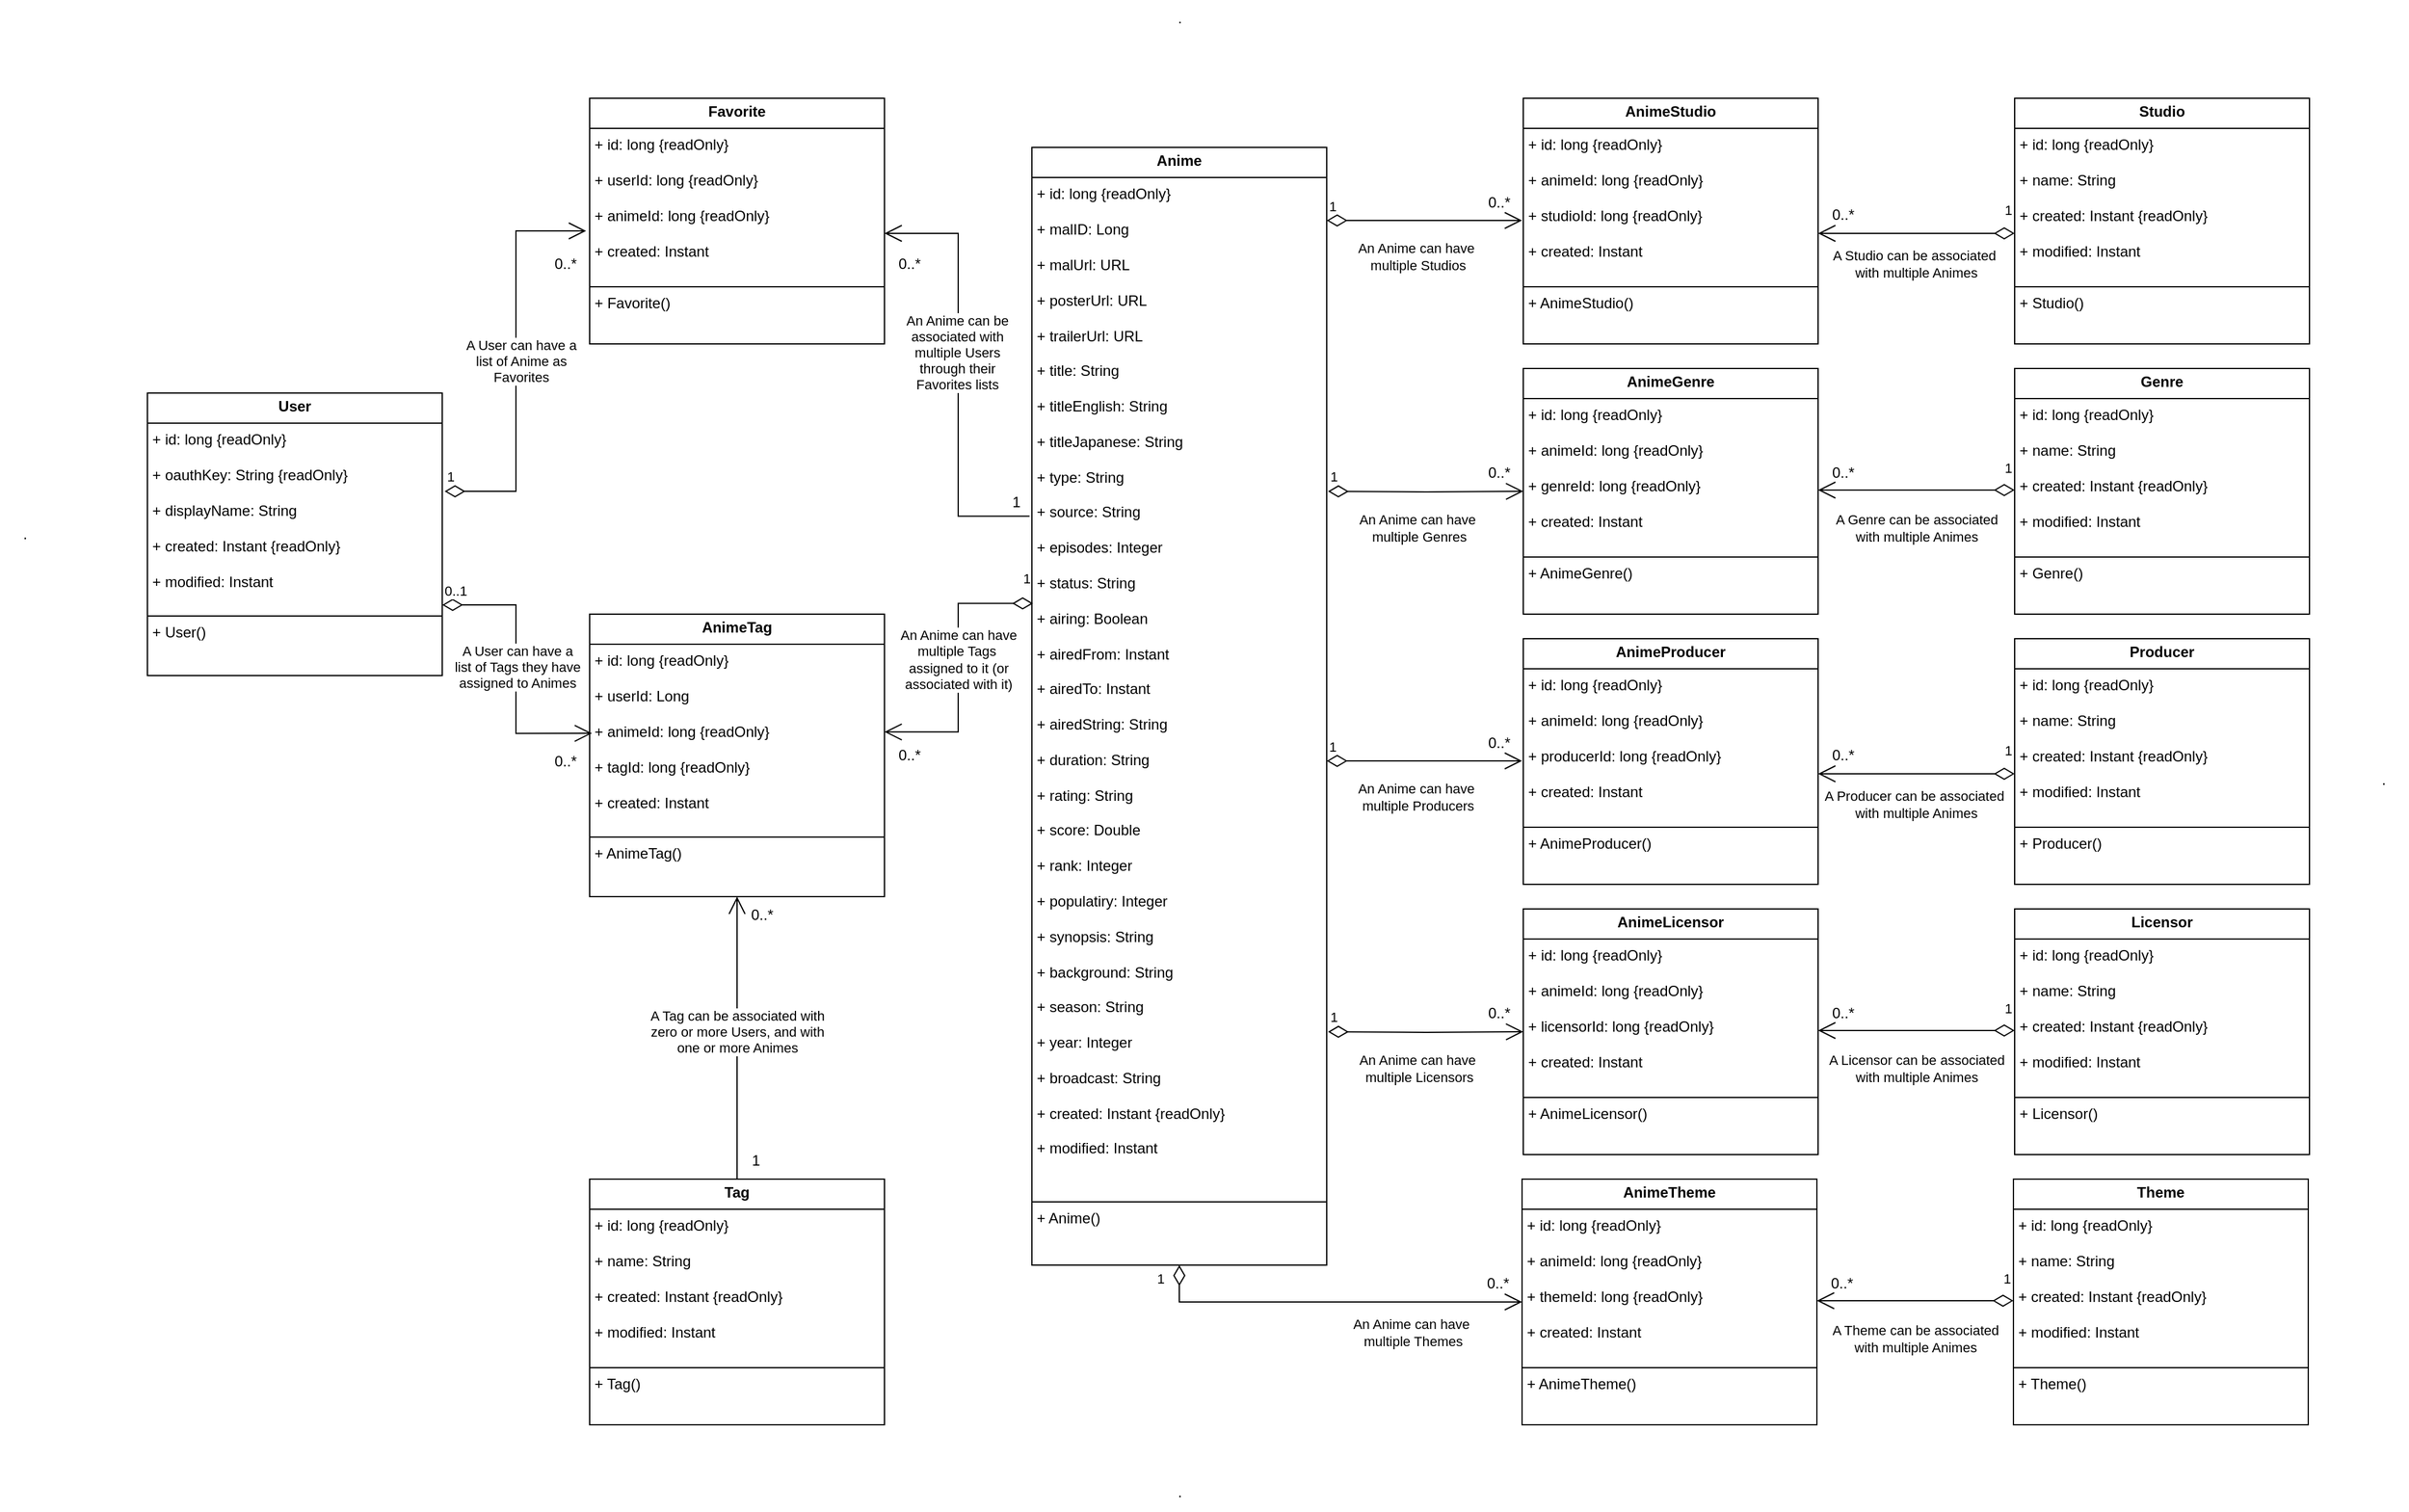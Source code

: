 <mxfile version="26.1.1">
  <diagram name="Page-1" id="0iiJHx_ST4N_yvMMNlHv">
    <mxGraphModel dx="1434" dy="1970" grid="1" gridSize="10" guides="1" tooltips="1" connect="1" arrows="1" fold="1" page="1" pageScale="1" pageWidth="850" pageHeight="1100" math="0" shadow="0">
      <root>
        <mxCell id="0" />
        <mxCell id="1" parent="0" />
        <mxCell id="6JOUey5XouENT1kEJFKY-19" value="&lt;p style=&quot;margin:0px;margin-top:4px;text-align:center;&quot;&gt;&lt;b&gt;User&lt;/b&gt;&lt;/p&gt;&lt;hr size=&quot;1&quot; style=&quot;border-style:solid;&quot;&gt;&lt;p style=&quot;margin:0px;margin-left:4px;&quot;&gt;+ id: long {readOnly}&lt;/p&gt;&lt;p style=&quot;margin:0px;margin-left:4px;&quot;&gt;&lt;br&gt;&lt;/p&gt;&lt;p style=&quot;margin:0px;margin-left:4px;&quot;&gt;+ oauthKey: String {readOnly}&lt;/p&gt;&lt;p style=&quot;margin:0px;margin-left:4px;&quot;&gt;&lt;br&gt;&lt;/p&gt;&lt;p style=&quot;margin:0px;margin-left:4px;&quot;&gt;+ displayName: String&lt;/p&gt;&lt;p style=&quot;margin:0px;margin-left:4px;&quot;&gt;&lt;br&gt;&lt;/p&gt;&lt;p style=&quot;margin:0px;margin-left:4px;&quot;&gt;+ created: Instant {readOnly}&lt;/p&gt;&lt;p style=&quot;margin:0px;margin-left:4px;&quot;&gt;&lt;br&gt;&lt;/p&gt;&lt;p style=&quot;margin:0px;margin-left:4px;&quot;&gt;+ modified: Instant&lt;/p&gt;&lt;p style=&quot;margin:0px;margin-left:4px;&quot;&gt;&lt;br&gt;&lt;/p&gt;&lt;hr size=&quot;1&quot; style=&quot;border-style:solid;&quot;&gt;&lt;p style=&quot;margin:0px;margin-left:4px;&quot;&gt;+ User(&lt;span style=&quot;background-color: transparent; color: light-dark(rgb(0, 0, 0), rgb(255, 255, 255));&quot;&gt;)&lt;/span&gt;&lt;/p&gt;" style="verticalAlign=top;align=left;overflow=fill;html=1;whiteSpace=wrap;" parent="1" vertex="1">
          <mxGeometry x="120" y="280" width="240" height="230" as="geometry" />
        </mxCell>
        <mxCell id="6JOUey5XouENT1kEJFKY-21" value="&lt;p style=&quot;margin:0px;margin-top:4px;text-align:center;&quot;&gt;&lt;b&gt;Anime&lt;/b&gt;&lt;/p&gt;&lt;hr size=&quot;1&quot; style=&quot;border-style:solid;&quot;&gt;&lt;p style=&quot;margin:0px;margin-left:4px;&quot;&gt;+ id: long {readOnly}&lt;/p&gt;&lt;p style=&quot;margin:0px;margin-left:4px;&quot;&gt;&lt;br&gt;&lt;/p&gt;&lt;p style=&quot;margin:0px;margin-left:4px;&quot;&gt;+ malID: Long&lt;/p&gt;&lt;p style=&quot;margin:0px;margin-left:4px;&quot;&gt;&lt;br&gt;&lt;/p&gt;&lt;p style=&quot;margin:0px;margin-left:4px;&quot;&gt;+ malUrl: URL&lt;/p&gt;&lt;p style=&quot;margin:0px;margin-left:4px;&quot;&gt;&lt;br&gt;&lt;/p&gt;&lt;p style=&quot;margin:0px;margin-left:4px;&quot;&gt;+ posterUrl: URL&lt;/p&gt;&lt;p style=&quot;margin:0px;margin-left:4px;&quot;&gt;&lt;br&gt;&lt;/p&gt;&lt;p style=&quot;margin:0px;margin-left:4px;&quot;&gt;+ trailerUrl: URL&lt;/p&gt;&lt;p style=&quot;margin:0px;margin-left:4px;&quot;&gt;&lt;br&gt;&lt;/p&gt;&lt;p style=&quot;margin:0px;margin-left:4px;&quot;&gt;+ title: String&lt;/p&gt;&lt;p style=&quot;margin:0px;margin-left:4px;&quot;&gt;&lt;br&gt;&lt;/p&gt;&lt;p style=&quot;margin:0px;margin-left:4px;&quot;&gt;+ titleEnglish: String&lt;/p&gt;&lt;p style=&quot;margin:0px;margin-left:4px;&quot;&gt;&lt;br&gt;&lt;/p&gt;&lt;p style=&quot;margin:0px;margin-left:4px;&quot;&gt;+ titleJapanese: String&lt;/p&gt;&lt;p style=&quot;margin:0px;margin-left:4px;&quot;&gt;&lt;br&gt;&lt;/p&gt;&lt;p style=&quot;margin:0px;margin-left:4px;&quot;&gt;+ type: String&lt;/p&gt;&lt;p style=&quot;margin:0px;margin-left:4px;&quot;&gt;&lt;br&gt;&lt;/p&gt;&lt;p style=&quot;margin:0px;margin-left:4px;&quot;&gt;+ source: String&lt;/p&gt;&lt;p style=&quot;margin:0px;margin-left:4px;&quot;&gt;&lt;br&gt;&lt;/p&gt;&lt;p style=&quot;margin:0px;margin-left:4px;&quot;&gt;+ episodes: Integer&lt;/p&gt;&lt;p style=&quot;margin:0px;margin-left:4px;&quot;&gt;&lt;br&gt;&lt;/p&gt;&lt;p style=&quot;margin:0px;margin-left:4px;&quot;&gt;+ status: String&lt;/p&gt;&lt;p style=&quot;margin:0px;margin-left:4px;&quot;&gt;&lt;br&gt;&lt;/p&gt;&lt;p style=&quot;margin:0px;margin-left:4px;&quot;&gt;+ airing: Boolean&lt;/p&gt;&lt;p style=&quot;margin:0px;margin-left:4px;&quot;&gt;&lt;br&gt;&lt;/p&gt;&lt;p style=&quot;margin:0px;margin-left:4px;&quot;&gt;+ airedFrom: Instant&lt;/p&gt;&lt;p style=&quot;margin:0px;margin-left:4px;&quot;&gt;&lt;br&gt;&lt;/p&gt;&lt;p style=&quot;margin:0px;margin-left:4px;&quot;&gt;+ airedTo: Instant&lt;/p&gt;&lt;p style=&quot;margin:0px;margin-left:4px;&quot;&gt;&lt;br&gt;&lt;/p&gt;&lt;p style=&quot;margin:0px;margin-left:4px;&quot;&gt;+ airedString: String&lt;/p&gt;&lt;p style=&quot;margin:0px;margin-left:4px;&quot;&gt;&lt;br&gt;&lt;/p&gt;&lt;p style=&quot;margin:0px;margin-left:4px;&quot;&gt;+ duration: String&lt;/p&gt;&lt;p style=&quot;margin:0px;margin-left:4px;&quot;&gt;&lt;br&gt;&lt;/p&gt;&lt;p style=&quot;margin:0px;margin-left:4px;&quot;&gt;+ rating: String&lt;/p&gt;&lt;p style=&quot;margin:0px;margin-left:4px;&quot;&gt;&lt;br&gt;&lt;/p&gt;&lt;p style=&quot;margin:0px;margin-left:4px;&quot;&gt;+ score: Double&lt;/p&gt;&lt;p style=&quot;margin:0px;margin-left:4px;&quot;&gt;&lt;br&gt;&lt;/p&gt;&lt;p style=&quot;margin:0px;margin-left:4px;&quot;&gt;+ rank: Integer&lt;/p&gt;&lt;p style=&quot;margin:0px;margin-left:4px;&quot;&gt;&lt;br&gt;&lt;/p&gt;&lt;p style=&quot;margin:0px;margin-left:4px;&quot;&gt;+ populatiry: Integer&lt;/p&gt;&lt;p style=&quot;margin:0px;margin-left:4px;&quot;&gt;&lt;br&gt;&lt;/p&gt;&lt;p style=&quot;margin:0px;margin-left:4px;&quot;&gt;+ synopsis: String&lt;/p&gt;&lt;p style=&quot;margin:0px;margin-left:4px;&quot;&gt;&lt;br&gt;&lt;/p&gt;&lt;p style=&quot;margin:0px;margin-left:4px;&quot;&gt;+ background: String&lt;/p&gt;&lt;p style=&quot;margin:0px;margin-left:4px;&quot;&gt;&lt;br&gt;&lt;/p&gt;&lt;p style=&quot;margin:0px;margin-left:4px;&quot;&gt;+ season: String&lt;/p&gt;&lt;p style=&quot;margin:0px;margin-left:4px;&quot;&gt;&lt;br&gt;&lt;/p&gt;&lt;p style=&quot;margin:0px;margin-left:4px;&quot;&gt;+ year: Integer&lt;/p&gt;&lt;p style=&quot;margin:0px;margin-left:4px;&quot;&gt;&lt;br&gt;&lt;/p&gt;&lt;p style=&quot;margin:0px;margin-left:4px;&quot;&gt;+ broadcast: String&lt;/p&gt;&lt;p style=&quot;margin:0px;margin-left:4px;&quot;&gt;&lt;span style=&quot;background-color: transparent; color: light-dark(rgb(0, 0, 0), rgb(255, 255, 255));&quot;&gt;&lt;br&gt;&lt;/span&gt;&lt;/p&gt;&lt;p style=&quot;margin: 0px 0px 0px 4px;&quot;&gt;+ created: Instant {readOnly}&lt;/p&gt;&lt;p style=&quot;margin: 0px 0px 0px 4px;&quot;&gt;&lt;br&gt;&lt;/p&gt;&lt;p style=&quot;margin: 0px 0px 0px 4px;&quot;&gt;+ modified: Instant&lt;/p&gt;&lt;p style=&quot;margin:0px;margin-left:4px;&quot;&gt;&lt;span style=&quot;background-color: transparent; color: light-dark(rgb(0, 0, 0), rgb(255, 255, 255));&quot;&gt;&lt;br&gt;&lt;/span&gt;&lt;/p&gt;&lt;p style=&quot;margin:0px;margin-left:4px;&quot;&gt;&lt;br&gt;&lt;/p&gt;&lt;hr size=&quot;1&quot; style=&quot;border-style:solid;&quot;&gt;&lt;p style=&quot;margin:0px;margin-left:4px;&quot;&gt;+ Anime(&lt;span style=&quot;background-color: transparent; color: light-dark(rgb(0, 0, 0), rgb(255, 255, 255));&quot;&gt;)&lt;/span&gt;&lt;/p&gt;&lt;p style=&quot;margin:0px;margin-left:4px;&quot;&gt;&lt;br&gt;&lt;/p&gt;" style="verticalAlign=top;align=left;overflow=fill;html=1;whiteSpace=wrap;" parent="1" vertex="1">
          <mxGeometry x="840" y="80" width="240" height="910" as="geometry" />
        </mxCell>
        <mxCell id="6JOUey5XouENT1kEJFKY-22" value="&lt;p style=&quot;margin:0px;margin-top:4px;text-align:center;&quot;&gt;&lt;b&gt;Tag&lt;/b&gt;&lt;/p&gt;&lt;hr size=&quot;1&quot; style=&quot;border-style:solid;&quot;&gt;&lt;p style=&quot;margin:0px;margin-left:4px;&quot;&gt;+ id: long {readOnly}&lt;/p&gt;&lt;p style=&quot;margin:0px;margin-left:4px;&quot;&gt;&lt;br&gt;&lt;/p&gt;&lt;p style=&quot;margin: 0px 0px 0px 4px;&quot;&gt;+ name: String&lt;/p&gt;&lt;p style=&quot;margin: 0px 0px 0px 4px;&quot;&gt;&lt;br&gt;&lt;/p&gt;&lt;p style=&quot;margin: 0px 0px 0px 4px;&quot;&gt;+ created: Instant {readOnly}&lt;/p&gt;&lt;p style=&quot;margin: 0px 0px 0px 4px;&quot;&gt;&lt;br&gt;&lt;/p&gt;&lt;p style=&quot;margin: 0px 0px 0px 4px;&quot;&gt;+ modified: Instant&lt;/p&gt;&lt;p style=&quot;margin:0px;margin-left:4px;&quot;&gt;&lt;br&gt;&lt;/p&gt;&lt;hr size=&quot;1&quot; style=&quot;border-style:solid;&quot;&gt;&lt;p style=&quot;margin:0px;margin-left:4px;&quot;&gt;+ Tag(&lt;span style=&quot;background-color: transparent; color: light-dark(rgb(0, 0, 0), rgb(255, 255, 255));&quot;&gt;)&lt;/span&gt;&lt;/p&gt;" style="verticalAlign=top;align=left;overflow=fill;html=1;whiteSpace=wrap;" parent="1" vertex="1">
          <mxGeometry x="480" y="920" width="240" height="200" as="geometry" />
        </mxCell>
        <mxCell id="ISAUrhE_Ej3iA0_Eqg-k-25" value="1" style="text;html=1;align=center;verticalAlign=middle;resizable=0;points=[];autosize=1;strokeColor=none;fillColor=none;" parent="1" vertex="1">
          <mxGeometry x="600" y="890" width="30" height="30" as="geometry" />
        </mxCell>
        <mxCell id="ISAUrhE_Ej3iA0_Eqg-k-26" value="0..*" style="text;html=1;align=center;verticalAlign=middle;resizable=0;points=[];autosize=1;strokeColor=none;fillColor=none;" parent="1" vertex="1">
          <mxGeometry x="440" y="160" width="40" height="30" as="geometry" />
        </mxCell>
        <mxCell id="ISAUrhE_Ej3iA0_Eqg-k-29" value="0..*" style="text;html=1;align=center;verticalAlign=middle;resizable=0;points=[];autosize=1;strokeColor=none;fillColor=none;" parent="1" vertex="1">
          <mxGeometry x="720" y="560" width="40" height="30" as="geometry" />
        </mxCell>
        <mxCell id="N-Me8seFztWRylqUp4zQ-1" value="&lt;p style=&quot;margin:0px;margin-top:4px;text-align:center;&quot;&gt;&lt;b&gt;Favorite&lt;/b&gt;&lt;/p&gt;&lt;hr size=&quot;1&quot; style=&quot;border-style:solid;&quot;&gt;&lt;p style=&quot;margin:0px;margin-left:4px;&quot;&gt;+ id: long {readOnly}&lt;/p&gt;&lt;p style=&quot;margin:0px;margin-left:4px;&quot;&gt;&lt;br&gt;&lt;/p&gt;&lt;p style=&quot;margin:0px;margin-left:4px;&quot;&gt;+ userId: long {readOnly}&lt;/p&gt;&lt;p style=&quot;margin:0px;margin-left:4px;&quot;&gt;&lt;br&gt;&lt;/p&gt;&lt;p style=&quot;margin:0px;margin-left:4px;&quot;&gt;+ animeId: long {readOnly}&lt;/p&gt;&lt;p style=&quot;margin:0px;margin-left:4px;&quot;&gt;&lt;br&gt;&lt;/p&gt;&lt;p style=&quot;margin:0px;margin-left:4px;&quot;&gt;+ created: Instant&lt;/p&gt;&lt;p style=&quot;margin:0px;margin-left:4px;&quot;&gt;&lt;br&gt;&lt;/p&gt;&lt;hr size=&quot;1&quot; style=&quot;border-style:solid;&quot;&gt;&lt;p style=&quot;margin:0px;margin-left:4px;&quot;&gt;+ Favorite(&lt;span style=&quot;background-color: transparent; color: light-dark(rgb(0, 0, 0), rgb(255, 255, 255));&quot;&gt;)&lt;/span&gt;&lt;/p&gt;" style="verticalAlign=top;align=left;overflow=fill;html=1;whiteSpace=wrap;" parent="1" vertex="1">
          <mxGeometry x="480" y="40" width="240" height="200" as="geometry" />
        </mxCell>
        <mxCell id="N-Me8seFztWRylqUp4zQ-3" value="&lt;p style=&quot;margin:0px;margin-top:4px;text-align:center;&quot;&gt;&lt;b&gt;AnimeTag&lt;/b&gt;&lt;/p&gt;&lt;hr size=&quot;1&quot; style=&quot;border-style:solid;&quot;&gt;&lt;p style=&quot;margin:0px;margin-left:4px;&quot;&gt;+ id: long {readOnly}&lt;/p&gt;&lt;p style=&quot;margin:0px;margin-left:4px;&quot;&gt;&lt;br&gt;&lt;/p&gt;&lt;p style=&quot;margin:0px;margin-left:4px;&quot;&gt;+ userId: Long&lt;/p&gt;&lt;p style=&quot;margin:0px;margin-left:4px;&quot;&gt;&lt;br&gt;&lt;/p&gt;&lt;p style=&quot;margin:0px;margin-left:4px;&quot;&gt;+ animeId: long {readOnly}&lt;/p&gt;&lt;p style=&quot;margin:0px;margin-left:4px;&quot;&gt;&lt;br&gt;&lt;/p&gt;&lt;p style=&quot;margin:0px;margin-left:4px;&quot;&gt;+ tagId: long {readOnly}&lt;/p&gt;&lt;p style=&quot;margin:0px;margin-left:4px;&quot;&gt;&lt;br&gt;&lt;/p&gt;&lt;p style=&quot;margin:0px;margin-left:4px;&quot;&gt;+ created: Instant&lt;/p&gt;&lt;p style=&quot;margin:0px;margin-left:4px;&quot;&gt;&lt;br&gt;&lt;/p&gt;&lt;hr size=&quot;1&quot; style=&quot;border-style:solid;&quot;&gt;&lt;p style=&quot;margin:0px;margin-left:4px;&quot;&gt;+ AnimeTag(&lt;span style=&quot;background-color: transparent; color: light-dark(rgb(0, 0, 0), rgb(255, 255, 255));&quot;&gt;)&lt;/span&gt;&lt;/p&gt;" style="verticalAlign=top;align=left;overflow=fill;html=1;whiteSpace=wrap;" parent="1" vertex="1">
          <mxGeometry x="480" y="460" width="240" height="230" as="geometry" />
        </mxCell>
        <mxCell id="N-Me8seFztWRylqUp4zQ-5" value="&lt;p style=&quot;margin:0px;margin-top:4px;text-align:center;&quot;&gt;&lt;b&gt;Studio&lt;/b&gt;&lt;/p&gt;&lt;hr size=&quot;1&quot; style=&quot;border-style:solid;&quot;&gt;&lt;p style=&quot;margin:0px;margin-left:4px;&quot;&gt;+ id: long {readOnly}&lt;/p&gt;&lt;p style=&quot;margin:0px;margin-left:4px;&quot;&gt;&lt;br&gt;&lt;/p&gt;&lt;p style=&quot;margin: 0px 0px 0px 4px;&quot;&gt;+ name: String&lt;/p&gt;&lt;p style=&quot;margin: 0px 0px 0px 4px;&quot;&gt;&lt;br&gt;&lt;/p&gt;&lt;p style=&quot;margin: 0px 0px 0px 4px;&quot;&gt;+ created: Instant {readOnly}&lt;/p&gt;&lt;p style=&quot;margin: 0px 0px 0px 4px;&quot;&gt;&lt;br&gt;&lt;/p&gt;&lt;p style=&quot;margin: 0px 0px 0px 4px;&quot;&gt;+ modified: Instant&lt;/p&gt;&lt;p style=&quot;margin:0px;margin-left:4px;&quot;&gt;&lt;br&gt;&lt;/p&gt;&lt;hr size=&quot;1&quot; style=&quot;border-style:solid;&quot;&gt;&lt;p style=&quot;margin:0px;margin-left:4px;&quot;&gt;+ Studio(&lt;span style=&quot;background-color: transparent; color: light-dark(rgb(0, 0, 0), rgb(255, 255, 255));&quot;&gt;)&lt;/span&gt;&lt;/p&gt;" style="verticalAlign=top;align=left;overflow=fill;html=1;whiteSpace=wrap;" parent="1" vertex="1">
          <mxGeometry x="1640" y="40" width="240" height="200" as="geometry" />
        </mxCell>
        <mxCell id="N-Me8seFztWRylqUp4zQ-6" value="&lt;p style=&quot;margin:0px;margin-top:4px;text-align:center;&quot;&gt;&lt;b&gt;AnimeGenre&lt;/b&gt;&lt;/p&gt;&lt;hr size=&quot;1&quot; style=&quot;border-style:solid;&quot;&gt;&lt;p style=&quot;margin:0px;margin-left:4px;&quot;&gt;+ id: long {readOnly}&lt;/p&gt;&lt;p style=&quot;margin:0px;margin-left:4px;&quot;&gt;&lt;br&gt;&lt;/p&gt;&lt;p style=&quot;margin:0px;margin-left:4px;&quot;&gt;+ animeId: long {readOnly}&lt;/p&gt;&lt;p style=&quot;margin:0px;margin-left:4px;&quot;&gt;&lt;br&gt;&lt;/p&gt;&lt;p style=&quot;margin:0px;margin-left:4px;&quot;&gt;+ genreId: long {readOnly}&lt;/p&gt;&lt;p style=&quot;margin:0px;margin-left:4px;&quot;&gt;&lt;br&gt;&lt;/p&gt;&lt;p style=&quot;margin:0px;margin-left:4px;&quot;&gt;+ created: Instant&lt;/p&gt;&lt;p style=&quot;margin:0px;margin-left:4px;&quot;&gt;&lt;br&gt;&lt;/p&gt;&lt;hr size=&quot;1&quot; style=&quot;border-style:solid;&quot;&gt;&lt;p style=&quot;margin:0px;margin-left:4px;&quot;&gt;+ AnimeGenre(&lt;span style=&quot;background-color: transparent; color: light-dark(rgb(0, 0, 0), rgb(255, 255, 255));&quot;&gt;)&lt;/span&gt;&lt;/p&gt;" style="verticalAlign=top;align=left;overflow=fill;html=1;whiteSpace=wrap;" parent="1" vertex="1">
          <mxGeometry x="1240" y="260" width="240" height="200" as="geometry" />
        </mxCell>
        <mxCell id="N-Me8seFztWRylqUp4zQ-7" value="&lt;p style=&quot;margin:0px;margin-top:4px;text-align:center;&quot;&gt;&lt;b&gt;Genre&lt;/b&gt;&lt;/p&gt;&lt;hr size=&quot;1&quot; style=&quot;border-style:solid;&quot;&gt;&lt;p style=&quot;margin:0px;margin-left:4px;&quot;&gt;+ id: long {readOnly}&lt;/p&gt;&lt;p style=&quot;margin:0px;margin-left:4px;&quot;&gt;&lt;br&gt;&lt;/p&gt;&lt;p style=&quot;margin: 0px 0px 0px 4px;&quot;&gt;+ name: String&lt;/p&gt;&lt;p style=&quot;margin: 0px 0px 0px 4px;&quot;&gt;&lt;br&gt;&lt;/p&gt;&lt;p style=&quot;margin: 0px 0px 0px 4px;&quot;&gt;+ created: Instant {readOnly}&lt;/p&gt;&lt;p style=&quot;margin: 0px 0px 0px 4px;&quot;&gt;&lt;br&gt;&lt;/p&gt;&lt;p style=&quot;margin: 0px 0px 0px 4px;&quot;&gt;+ modified: Instant&lt;/p&gt;&lt;p style=&quot;margin:0px;margin-left:4px;&quot;&gt;&lt;br&gt;&lt;/p&gt;&lt;hr size=&quot;1&quot; style=&quot;border-style:solid;&quot;&gt;&lt;p style=&quot;margin:0px;margin-left:4px;&quot;&gt;+ Genre()&lt;/p&gt;" style="verticalAlign=top;align=left;overflow=fill;html=1;whiteSpace=wrap;" parent="1" vertex="1">
          <mxGeometry x="1640" y="260" width="240" height="200" as="geometry" />
        </mxCell>
        <mxCell id="N-Me8seFztWRylqUp4zQ-9" value="0..*" style="text;html=1;align=center;verticalAlign=middle;resizable=0;points=[];autosize=1;strokeColor=none;fillColor=none;" parent="1" vertex="1">
          <mxGeometry x="1480" y="330" width="40" height="30" as="geometry" />
        </mxCell>
        <mxCell id="N-Me8seFztWRylqUp4zQ-10" value="1" style="endArrow=open;html=1;endSize=12;startArrow=diamondThin;startSize=14;startFill=0;edgeStyle=orthogonalEdgeStyle;align=left;verticalAlign=bottom;rounded=0;entryX=0;entryY=0.5;entryDx=0;entryDy=0;" parent="1" target="N-Me8seFztWRylqUp4zQ-6" edge="1">
          <mxGeometry x="-1" y="3" relative="1" as="geometry">
            <mxPoint x="1081" y="360" as="sourcePoint" />
            <mxPoint x="1140" y="413" as="targetPoint" />
          </mxGeometry>
        </mxCell>
        <mxCell id="N-Me8seFztWRylqUp4zQ-14" value="An Anime&amp;nbsp;&lt;span style=&quot;background-color: light-dark(#ffffff, var(--ge-dark-color, #121212)); color: light-dark(rgb(0, 0, 0), rgb(255, 255, 255));&quot;&gt;can have&amp;nbsp;&lt;/span&gt;&lt;div&gt;&lt;div&gt;multiple&amp;nbsp;&lt;span style=&quot;background-color: light-dark(#ffffff, var(--ge-dark-color, #121212)); color: light-dark(rgb(0, 0, 0), rgb(255, 255, 255));&quot;&gt;Genres&lt;/span&gt;&lt;/div&gt;&lt;/div&gt;" style="edgeLabel;html=1;align=center;verticalAlign=middle;resizable=0;points=[];" parent="N-Me8seFztWRylqUp4zQ-10" vertex="1" connectable="0">
          <mxGeometry x="-0.114" y="3" relative="1" as="geometry">
            <mxPoint x="3" y="32" as="offset" />
          </mxGeometry>
        </mxCell>
        <mxCell id="N-Me8seFztWRylqUp4zQ-16" value="0..*" style="text;html=1;align=center;verticalAlign=middle;resizable=0;points=[];autosize=1;strokeColor=none;fillColor=none;" parent="1" vertex="1">
          <mxGeometry x="1200" y="330" width="40" height="30" as="geometry" />
        </mxCell>
        <mxCell id="N-Me8seFztWRylqUp4zQ-17" value="0..*" style="text;html=1;align=center;verticalAlign=middle;resizable=0;points=[];autosize=1;strokeColor=none;fillColor=none;" parent="1" vertex="1">
          <mxGeometry x="1200" y="110" width="40" height="30" as="geometry" />
        </mxCell>
        <mxCell id="N-Me8seFztWRylqUp4zQ-18" value="1" style="text;html=1;align=center;verticalAlign=middle;resizable=0;points=[];autosize=1;strokeColor=none;fillColor=none;" parent="1" vertex="1">
          <mxGeometry x="1320" y="810" width="30" height="30" as="geometry" />
        </mxCell>
        <mxCell id="N-Me8seFztWRylqUp4zQ-21" value="" style="endArrow=open;endFill=1;endSize=12;html=1;rounded=0;exitX=-0.008;exitY=0.33;exitDx=0;exitDy=0;exitPerimeter=0;edgeStyle=orthogonalEdgeStyle;entryX=1;entryY=0.55;entryDx=0;entryDy=0;entryPerimeter=0;" parent="1" source="6JOUey5XouENT1kEJFKY-21" target="N-Me8seFztWRylqUp4zQ-1" edge="1">
          <mxGeometry width="160" relative="1" as="geometry">
            <mxPoint x="800" y="380" as="sourcePoint" />
            <mxPoint x="730" y="230" as="targetPoint" />
          </mxGeometry>
        </mxCell>
        <mxCell id="N-Me8seFztWRylqUp4zQ-33" value="An Anime can be&lt;div&gt;associated with&lt;/div&gt;&lt;div&gt;multiple&amp;nbsp;&lt;span style=&quot;background-color: light-dark(#ffffff, var(--ge-dark-color, #121212)); color: light-dark(rgb(0, 0, 0), rgb(255, 255, 255));&quot;&gt;Users&lt;/span&gt;&lt;/div&gt;&lt;div&gt;&lt;span style=&quot;background-color: light-dark(#ffffff, var(--ge-dark-color, #121212)); color: light-dark(rgb(0, 0, 0), rgb(255, 255, 255));&quot;&gt;through their&lt;/span&gt;&lt;/div&gt;&lt;div&gt;Favorites lists&lt;/div&gt;" style="edgeLabel;html=1;align=center;verticalAlign=middle;resizable=0;points=[];" parent="N-Me8seFztWRylqUp4zQ-21" vertex="1" connectable="0">
          <mxGeometry x="0.083" y="1" relative="1" as="geometry">
            <mxPoint y="-3" as="offset" />
          </mxGeometry>
        </mxCell>
        <mxCell id="N-Me8seFztWRylqUp4zQ-23" value="1" style="text;html=1;align=center;verticalAlign=middle;resizable=0;points=[];autosize=1;strokeColor=none;fillColor=none;" parent="1" vertex="1">
          <mxGeometry x="812" y="354" width="30" height="30" as="geometry" />
        </mxCell>
        <mxCell id="N-Me8seFztWRylqUp4zQ-24" value="0..*" style="text;html=1;align=center;verticalAlign=middle;resizable=0;points=[];autosize=1;strokeColor=none;fillColor=none;" parent="1" vertex="1">
          <mxGeometry x="720" y="160" width="40" height="30" as="geometry" />
        </mxCell>
        <mxCell id="N-Me8seFztWRylqUp4zQ-25" value="1" style="endArrow=open;html=1;endSize=12;startArrow=diamondThin;startSize=14;startFill=0;edgeStyle=orthogonalEdgeStyle;align=left;verticalAlign=bottom;rounded=0;exitX=1.008;exitY=0.348;exitDx=0;exitDy=0;exitPerimeter=0;entryX=-0.012;entryY=0.54;entryDx=0;entryDy=0;entryPerimeter=0;" parent="1" source="6JOUey5XouENT1kEJFKY-19" target="N-Me8seFztWRylqUp4zQ-1" edge="1">
          <mxGeometry x="-1" y="3" relative="1" as="geometry">
            <mxPoint x="430" y="360" as="sourcePoint" />
            <mxPoint x="450" y="360" as="targetPoint" />
            <Array as="points">
              <mxPoint x="420" y="360" />
              <mxPoint x="420" y="148" />
            </Array>
          </mxGeometry>
        </mxCell>
        <mxCell id="N-Me8seFztWRylqUp4zQ-31" value="A User can have a&lt;div&gt;list of Anime as&lt;/div&gt;&lt;div&gt;Favorites&lt;/div&gt;" style="edgeLabel;html=1;align=center;verticalAlign=middle;resizable=0;points=[];" parent="N-Me8seFztWRylqUp4zQ-25" vertex="1" connectable="0">
          <mxGeometry x="0.004" y="-4" relative="1" as="geometry">
            <mxPoint as="offset" />
          </mxGeometry>
        </mxCell>
        <mxCell id="N-Me8seFztWRylqUp4zQ-26" value="1" style="endArrow=open;html=1;endSize=12;startArrow=diamondThin;startSize=14;startFill=0;edgeStyle=orthogonalEdgeStyle;align=left;verticalAlign=bottom;rounded=0;exitX=0.004;exitY=0.408;exitDx=0;exitDy=0;exitPerimeter=0;entryX=1;entryY=0.417;entryDx=0;entryDy=0;entryPerimeter=0;" parent="1" source="6JOUey5XouENT1kEJFKY-21" target="N-Me8seFztWRylqUp4zQ-3" edge="1">
          <mxGeometry x="-0.911" y="-11" relative="1" as="geometry">
            <mxPoint x="800" y="450" as="sourcePoint" />
            <mxPoint x="710" y="575" as="targetPoint" />
            <mxPoint as="offset" />
          </mxGeometry>
        </mxCell>
        <mxCell id="N-Me8seFztWRylqUp4zQ-34" value="An Anime can have&lt;div&gt;multiple Tags&amp;nbsp;&lt;/div&gt;&lt;div&gt;assigned&amp;nbsp;&lt;span style=&quot;background-color: light-dark(#ffffff, var(--ge-dark-color, #121212)); color: light-dark(rgb(0, 0, 0), rgb(255, 255, 255));&quot;&gt;to it (or&lt;/span&gt;&lt;/div&gt;&lt;div&gt;&lt;span style=&quot;background-color: light-dark(#ffffff, var(--ge-dark-color, #121212)); color: light-dark(rgb(0, 0, 0), rgb(255, 255, 255));&quot;&gt;associated with it)&lt;/span&gt;&lt;/div&gt;" style="edgeLabel;html=1;align=center;verticalAlign=middle;resizable=0;points=[];" parent="N-Me8seFztWRylqUp4zQ-26" vertex="1" connectable="0">
          <mxGeometry x="-0.058" relative="1" as="geometry">
            <mxPoint as="offset" />
          </mxGeometry>
        </mxCell>
        <mxCell id="N-Me8seFztWRylqUp4zQ-27" value="0..1" style="endArrow=open;html=1;endSize=12;startArrow=diamondThin;startSize=14;startFill=0;edgeStyle=orthogonalEdgeStyle;align=left;verticalAlign=bottom;rounded=0;exitX=1;exitY=0.75;exitDx=0;exitDy=0;entryX=0.008;entryY=0.422;entryDx=0;entryDy=0;entryPerimeter=0;" parent="1" source="6JOUey5XouENT1kEJFKY-19" target="N-Me8seFztWRylqUp4zQ-3" edge="1">
          <mxGeometry x="-1" y="3" relative="1" as="geometry">
            <mxPoint x="370" y="450" as="sourcePoint" />
            <mxPoint x="530" y="450" as="targetPoint" />
          </mxGeometry>
        </mxCell>
        <mxCell id="N-Me8seFztWRylqUp4zQ-32" value="A User can have a&lt;div&gt;list of Tags they have&lt;/div&gt;&lt;div&gt;assigned to Animes&lt;/div&gt;" style="edgeLabel;html=1;align=center;verticalAlign=middle;resizable=0;points=[];" parent="N-Me8seFztWRylqUp4zQ-27" vertex="1" connectable="0">
          <mxGeometry x="-0.136" y="1" relative="1" as="geometry">
            <mxPoint y="12" as="offset" />
          </mxGeometry>
        </mxCell>
        <mxCell id="N-Me8seFztWRylqUp4zQ-28" value="0..*" style="text;html=1;align=center;verticalAlign=middle;resizable=0;points=[];autosize=1;strokeColor=none;fillColor=none;" parent="1" vertex="1">
          <mxGeometry x="440" y="565" width="40" height="30" as="geometry" />
        </mxCell>
        <mxCell id="N-Me8seFztWRylqUp4zQ-29" value="" style="endArrow=open;endFill=1;endSize=12;html=1;rounded=0;exitX=0.5;exitY=0;exitDx=0;exitDy=0;entryX=0.5;entryY=1;entryDx=0;entryDy=0;" parent="1" source="6JOUey5XouENT1kEJFKY-22" target="N-Me8seFztWRylqUp4zQ-3" edge="1">
          <mxGeometry width="160" relative="1" as="geometry">
            <mxPoint x="599.5" y="840" as="sourcePoint" />
            <mxPoint x="599.5" y="740" as="targetPoint" />
          </mxGeometry>
        </mxCell>
        <mxCell id="N-Me8seFztWRylqUp4zQ-30" value="A Tag can be associated with&lt;div&gt;zero or more Users, and with&lt;/div&gt;&lt;div&gt;one or more Animes&lt;/div&gt;" style="edgeLabel;html=1;align=center;verticalAlign=middle;resizable=0;points=[];" parent="N-Me8seFztWRylqUp4zQ-29" vertex="1" connectable="0">
          <mxGeometry x="0.141" y="3" relative="1" as="geometry">
            <mxPoint x="3" y="11" as="offset" />
          </mxGeometry>
        </mxCell>
        <mxCell id="N-Me8seFztWRylqUp4zQ-35" value="0..*" style="text;html=1;align=center;verticalAlign=middle;resizable=0;points=[];autosize=1;strokeColor=none;fillColor=none;" parent="1" vertex="1">
          <mxGeometry x="600" y="690" width="40" height="30" as="geometry" />
        </mxCell>
        <mxCell id="N-Me8seFztWRylqUp4zQ-36" value="&amp;nbsp; .&amp;nbsp;&amp;nbsp;" style="text;html=1;align=center;verticalAlign=middle;resizable=0;points=[];autosize=1;strokeColor=none;fillColor=none;" parent="1" vertex="1">
          <mxGeometry y="380" width="40" height="30" as="geometry" />
        </mxCell>
        <mxCell id="N-Me8seFztWRylqUp4zQ-37" value="&amp;nbsp; .&amp;nbsp;&amp;nbsp;" style="text;html=1;align=center;verticalAlign=middle;resizable=0;points=[];autosize=1;strokeColor=none;fillColor=none;" parent="1" vertex="1">
          <mxGeometry x="940" y="1160" width="40" height="30" as="geometry" />
        </mxCell>
        <mxCell id="N-Me8seFztWRylqUp4zQ-38" value="&amp;nbsp; .&amp;nbsp;&amp;nbsp;" style="text;html=1;align=center;verticalAlign=middle;resizable=0;points=[];autosize=1;strokeColor=none;fillColor=none;" parent="1" vertex="1">
          <mxGeometry x="1920" y="580" width="40" height="30" as="geometry" />
        </mxCell>
        <mxCell id="N-Me8seFztWRylqUp4zQ-39" value="&amp;nbsp; .&amp;nbsp;&amp;nbsp;" style="text;html=1;align=center;verticalAlign=middle;resizable=0;points=[];autosize=1;strokeColor=none;fillColor=none;" parent="1" vertex="1">
          <mxGeometry x="940" y="-40" width="40" height="30" as="geometry" />
        </mxCell>
        <mxCell id="DruquqOeGQZxHzhlWWop-1" value="&lt;p style=&quot;margin:0px;margin-top:4px;text-align:center;&quot;&gt;&lt;b&gt;AnimeStudio&lt;/b&gt;&lt;/p&gt;&lt;hr size=&quot;1&quot; style=&quot;border-style:solid;&quot;&gt;&lt;p style=&quot;margin:0px;margin-left:4px;&quot;&gt;+ id: long {readOnly}&lt;/p&gt;&lt;p style=&quot;margin:0px;margin-left:4px;&quot;&gt;&lt;br&gt;&lt;/p&gt;&lt;p style=&quot;margin:0px;margin-left:4px;&quot;&gt;+ animeId: long {readOnly}&lt;/p&gt;&lt;p style=&quot;margin:0px;margin-left:4px;&quot;&gt;&lt;br&gt;&lt;/p&gt;&lt;p style=&quot;margin:0px;margin-left:4px;&quot;&gt;+ studioId: long {readOnly}&lt;/p&gt;&lt;p style=&quot;margin:0px;margin-left:4px;&quot;&gt;&lt;br&gt;&lt;/p&gt;&lt;p style=&quot;margin:0px;margin-left:4px;&quot;&gt;+ created: Instant&lt;/p&gt;&lt;p style=&quot;margin:0px;margin-left:4px;&quot;&gt;&lt;br&gt;&lt;/p&gt;&lt;hr size=&quot;1&quot; style=&quot;border-style:solid;&quot;&gt;&lt;p style=&quot;margin:0px;margin-left:4px;&quot;&gt;+ AnimeStudio(&lt;span style=&quot;background-color: transparent; color: light-dark(rgb(0, 0, 0), rgb(255, 255, 255));&quot;&gt;)&lt;/span&gt;&lt;/p&gt;" style="verticalAlign=top;align=left;overflow=fill;html=1;whiteSpace=wrap;" vertex="1" parent="1">
          <mxGeometry x="1240" y="40" width="240" height="200" as="geometry" />
        </mxCell>
        <mxCell id="DruquqOeGQZxHzhlWWop-5" value="0..*" style="text;html=1;align=center;verticalAlign=middle;resizable=0;points=[];autosize=1;strokeColor=none;fillColor=none;" vertex="1" parent="1">
          <mxGeometry x="1480" y="120" width="40" height="30" as="geometry" />
        </mxCell>
        <mxCell id="DruquqOeGQZxHzhlWWop-6" value="1" style="endArrow=open;html=1;endSize=12;startArrow=diamondThin;startSize=14;startFill=0;edgeStyle=orthogonalEdgeStyle;align=left;verticalAlign=bottom;rounded=0;" edge="1" parent="1">
          <mxGeometry x="-0.875" y="-10" relative="1" as="geometry">
            <mxPoint x="1640" y="150" as="sourcePoint" />
            <mxPoint x="1480" y="150" as="targetPoint" />
            <mxPoint as="offset" />
          </mxGeometry>
        </mxCell>
        <mxCell id="DruquqOeGQZxHzhlWWop-8" value="A Studio can be associated&lt;div&gt;&amp;nbsp;with multiple Animes&lt;/div&gt;" style="edgeLabel;html=1;align=center;verticalAlign=middle;resizable=0;points=[];" vertex="1" connectable="0" parent="DruquqOeGQZxHzhlWWop-6">
          <mxGeometry x="0.025" y="-4" relative="1" as="geometry">
            <mxPoint y="29" as="offset" />
          </mxGeometry>
        </mxCell>
        <mxCell id="DruquqOeGQZxHzhlWWop-7" value="1" style="endArrow=open;html=1;endSize=12;startArrow=diamondThin;startSize=14;startFill=0;edgeStyle=orthogonalEdgeStyle;align=left;verticalAlign=bottom;rounded=0;" edge="1" parent="1">
          <mxGeometry x="-0.875" y="-9" relative="1" as="geometry">
            <mxPoint x="1640" y="359" as="sourcePoint" />
            <mxPoint x="1480" y="359" as="targetPoint" />
            <mxPoint as="offset" />
          </mxGeometry>
        </mxCell>
        <mxCell id="DruquqOeGQZxHzhlWWop-9" value="A Genre can be associated&lt;div&gt;with multiple Animes&lt;/div&gt;" style="edgeLabel;html=1;align=center;verticalAlign=middle;resizable=0;points=[];" vertex="1" connectable="0" parent="DruquqOeGQZxHzhlWWop-7">
          <mxGeometry x="-0.05" y="-4" relative="1" as="geometry">
            <mxPoint x="-4" y="35" as="offset" />
          </mxGeometry>
        </mxCell>
        <mxCell id="DruquqOeGQZxHzhlWWop-10" value="1" style="endArrow=open;html=1;endSize=12;startArrow=diamondThin;startSize=14;startFill=0;edgeStyle=orthogonalEdgeStyle;align=left;verticalAlign=bottom;rounded=0;entryX=0;entryY=0.5;entryDx=0;entryDy=0;" edge="1" parent="1">
          <mxGeometry x="-1" y="3" relative="1" as="geometry">
            <mxPoint x="1080" y="139.5" as="sourcePoint" />
            <mxPoint x="1239" y="139.5" as="targetPoint" />
          </mxGeometry>
        </mxCell>
        <mxCell id="DruquqOeGQZxHzhlWWop-11" value="An Anime&amp;nbsp;&lt;span style=&quot;background-color: light-dark(#ffffff, var(--ge-dark-color, #121212)); color: light-dark(rgb(0, 0, 0), rgb(255, 255, 255));&quot;&gt;can have&amp;nbsp;&lt;/span&gt;&lt;div&gt;&lt;div&gt;multiple Studios&lt;/div&gt;&lt;/div&gt;" style="edgeLabel;html=1;align=center;verticalAlign=middle;resizable=0;points=[];" vertex="1" connectable="0" parent="DruquqOeGQZxHzhlWWop-10">
          <mxGeometry x="-0.114" y="3" relative="1" as="geometry">
            <mxPoint x="3" y="32" as="offset" />
          </mxGeometry>
        </mxCell>
        <mxCell id="DruquqOeGQZxHzhlWWop-26" value="&lt;p style=&quot;margin:0px;margin-top:4px;text-align:center;&quot;&gt;&lt;b&gt;Producer&lt;/b&gt;&lt;/p&gt;&lt;hr size=&quot;1&quot; style=&quot;border-style:solid;&quot;&gt;&lt;p style=&quot;margin:0px;margin-left:4px;&quot;&gt;+ id: long {readOnly}&lt;/p&gt;&lt;p style=&quot;margin:0px;margin-left:4px;&quot;&gt;&lt;br&gt;&lt;/p&gt;&lt;p style=&quot;margin: 0px 0px 0px 4px;&quot;&gt;+ name: String&lt;/p&gt;&lt;p style=&quot;margin: 0px 0px 0px 4px;&quot;&gt;&lt;br&gt;&lt;/p&gt;&lt;p style=&quot;margin: 0px 0px 0px 4px;&quot;&gt;+ created: Instant {readOnly}&lt;/p&gt;&lt;p style=&quot;margin: 0px 0px 0px 4px;&quot;&gt;&lt;br&gt;&lt;/p&gt;&lt;p style=&quot;margin: 0px 0px 0px 4px;&quot;&gt;+ modified: Instant&lt;/p&gt;&lt;p style=&quot;margin:0px;margin-left:4px;&quot;&gt;&lt;br&gt;&lt;/p&gt;&lt;hr size=&quot;1&quot; style=&quot;border-style:solid;&quot;&gt;&lt;p style=&quot;margin:0px;margin-left:4px;&quot;&gt;+ Producer(&lt;span style=&quot;background-color: transparent; color: light-dark(rgb(0, 0, 0), rgb(255, 255, 255));&quot;&gt;)&lt;/span&gt;&lt;/p&gt;" style="verticalAlign=top;align=left;overflow=fill;html=1;whiteSpace=wrap;" vertex="1" parent="1">
          <mxGeometry x="1640" y="480" width="240" height="200" as="geometry" />
        </mxCell>
        <mxCell id="DruquqOeGQZxHzhlWWop-27" value="&lt;p style=&quot;margin:0px;margin-top:4px;text-align:center;&quot;&gt;&lt;b&gt;AnimeLicensor&lt;/b&gt;&lt;/p&gt;&lt;hr size=&quot;1&quot; style=&quot;border-style:solid;&quot;&gt;&lt;p style=&quot;margin:0px;margin-left:4px;&quot;&gt;+ id: long {readOnly}&lt;/p&gt;&lt;p style=&quot;margin:0px;margin-left:4px;&quot;&gt;&lt;br&gt;&lt;/p&gt;&lt;p style=&quot;margin:0px;margin-left:4px;&quot;&gt;+ animeId: long {readOnly}&lt;/p&gt;&lt;p style=&quot;margin:0px;margin-left:4px;&quot;&gt;&lt;br&gt;&lt;/p&gt;&lt;p style=&quot;margin:0px;margin-left:4px;&quot;&gt;+ licensorId: long {readOnly}&lt;/p&gt;&lt;p style=&quot;margin:0px;margin-left:4px;&quot;&gt;&lt;br&gt;&lt;/p&gt;&lt;p style=&quot;margin:0px;margin-left:4px;&quot;&gt;+ created: Instant&lt;/p&gt;&lt;p style=&quot;margin:0px;margin-left:4px;&quot;&gt;&lt;br&gt;&lt;/p&gt;&lt;hr size=&quot;1&quot; style=&quot;border-style:solid;&quot;&gt;&lt;p style=&quot;margin:0px;margin-left:4px;&quot;&gt;+ AnimeLicensor(&lt;span style=&quot;background-color: transparent; color: light-dark(rgb(0, 0, 0), rgb(255, 255, 255));&quot;&gt;)&lt;/span&gt;&lt;/p&gt;" style="verticalAlign=top;align=left;overflow=fill;html=1;whiteSpace=wrap;" vertex="1" parent="1">
          <mxGeometry x="1240" y="700" width="240" height="200" as="geometry" />
        </mxCell>
        <mxCell id="DruquqOeGQZxHzhlWWop-28" value="&lt;p style=&quot;margin:0px;margin-top:4px;text-align:center;&quot;&gt;&lt;b&gt;Licensor&lt;/b&gt;&lt;/p&gt;&lt;hr size=&quot;1&quot; style=&quot;border-style:solid;&quot;&gt;&lt;p style=&quot;margin:0px;margin-left:4px;&quot;&gt;+ id: long {readOnly}&lt;/p&gt;&lt;p style=&quot;margin:0px;margin-left:4px;&quot;&gt;&lt;br&gt;&lt;/p&gt;&lt;p style=&quot;margin: 0px 0px 0px 4px;&quot;&gt;+ name: String&lt;/p&gt;&lt;p style=&quot;margin: 0px 0px 0px 4px;&quot;&gt;&lt;br&gt;&lt;/p&gt;&lt;p style=&quot;margin: 0px 0px 0px 4px;&quot;&gt;+ created: Instant {readOnly}&lt;/p&gt;&lt;p style=&quot;margin: 0px 0px 0px 4px;&quot;&gt;&lt;br&gt;&lt;/p&gt;&lt;p style=&quot;margin: 0px 0px 0px 4px;&quot;&gt;+ modified: Instant&lt;/p&gt;&lt;p style=&quot;margin:0px;margin-left:4px;&quot;&gt;&lt;br&gt;&lt;/p&gt;&lt;hr size=&quot;1&quot; style=&quot;border-style:solid;&quot;&gt;&lt;p style=&quot;margin:0px;margin-left:4px;&quot;&gt;+ Licensor()&lt;/p&gt;" style="verticalAlign=top;align=left;overflow=fill;html=1;whiteSpace=wrap;" vertex="1" parent="1">
          <mxGeometry x="1640" y="700" width="240" height="200" as="geometry" />
        </mxCell>
        <mxCell id="DruquqOeGQZxHzhlWWop-29" value="0..*" style="text;html=1;align=center;verticalAlign=middle;resizable=0;points=[];autosize=1;strokeColor=none;fillColor=none;" vertex="1" parent="1">
          <mxGeometry x="1480" y="770" width="40" height="30" as="geometry" />
        </mxCell>
        <mxCell id="DruquqOeGQZxHzhlWWop-30" value="1" style="endArrow=open;html=1;endSize=12;startArrow=diamondThin;startSize=14;startFill=0;edgeStyle=orthogonalEdgeStyle;align=left;verticalAlign=bottom;rounded=0;entryX=0;entryY=0.5;entryDx=0;entryDy=0;" edge="1" parent="1" target="DruquqOeGQZxHzhlWWop-27">
          <mxGeometry x="-1" y="3" relative="1" as="geometry">
            <mxPoint x="1081" y="800" as="sourcePoint" />
            <mxPoint x="1140" y="853" as="targetPoint" />
          </mxGeometry>
        </mxCell>
        <mxCell id="DruquqOeGQZxHzhlWWop-31" value="An Anime&amp;nbsp;&lt;span style=&quot;background-color: light-dark(#ffffff, var(--ge-dark-color, #121212)); color: light-dark(rgb(0, 0, 0), rgb(255, 255, 255));&quot;&gt;can have&amp;nbsp;&lt;/span&gt;&lt;div&gt;&lt;div&gt;multiple Licensors&lt;/div&gt;&lt;/div&gt;" style="edgeLabel;html=1;align=center;verticalAlign=middle;resizable=0;points=[];" vertex="1" connectable="0" parent="DruquqOeGQZxHzhlWWop-30">
          <mxGeometry x="-0.114" y="3" relative="1" as="geometry">
            <mxPoint x="3" y="32" as="offset" />
          </mxGeometry>
        </mxCell>
        <mxCell id="DruquqOeGQZxHzhlWWop-32" value="0..*" style="text;html=1;align=center;verticalAlign=middle;resizable=0;points=[];autosize=1;strokeColor=none;fillColor=none;" vertex="1" parent="1">
          <mxGeometry x="1200" y="770" width="40" height="30" as="geometry" />
        </mxCell>
        <mxCell id="DruquqOeGQZxHzhlWWop-33" value="0..*" style="text;html=1;align=center;verticalAlign=middle;resizable=0;points=[];autosize=1;strokeColor=none;fillColor=none;" vertex="1" parent="1">
          <mxGeometry x="1200" y="550" width="40" height="30" as="geometry" />
        </mxCell>
        <mxCell id="DruquqOeGQZxHzhlWWop-34" value="&lt;p style=&quot;margin:0px;margin-top:4px;text-align:center;&quot;&gt;&lt;b&gt;AnimeProducer&lt;/b&gt;&lt;/p&gt;&lt;hr size=&quot;1&quot; style=&quot;border-style:solid;&quot;&gt;&lt;p style=&quot;margin:0px;margin-left:4px;&quot;&gt;+ id: long {readOnly}&lt;/p&gt;&lt;p style=&quot;margin:0px;margin-left:4px;&quot;&gt;&lt;br&gt;&lt;/p&gt;&lt;p style=&quot;margin:0px;margin-left:4px;&quot;&gt;+ animeId: long {readOnly}&lt;/p&gt;&lt;p style=&quot;margin:0px;margin-left:4px;&quot;&gt;&lt;br&gt;&lt;/p&gt;&lt;p style=&quot;margin:0px;margin-left:4px;&quot;&gt;+ producerId: long {readOnly}&lt;/p&gt;&lt;p style=&quot;margin:0px;margin-left:4px;&quot;&gt;&lt;br&gt;&lt;/p&gt;&lt;p style=&quot;margin:0px;margin-left:4px;&quot;&gt;+ created: Instant&lt;/p&gt;&lt;p style=&quot;margin:0px;margin-left:4px;&quot;&gt;&lt;br&gt;&lt;/p&gt;&lt;hr size=&quot;1&quot; style=&quot;border-style:solid;&quot;&gt;&lt;p style=&quot;margin:0px;margin-left:4px;&quot;&gt;+ AnimeProducer(&lt;span style=&quot;background-color: transparent; color: light-dark(rgb(0, 0, 0), rgb(255, 255, 255));&quot;&gt;)&lt;/span&gt;&lt;/p&gt;" style="verticalAlign=top;align=left;overflow=fill;html=1;whiteSpace=wrap;" vertex="1" parent="1">
          <mxGeometry x="1240" y="480" width="240" height="200" as="geometry" />
        </mxCell>
        <mxCell id="DruquqOeGQZxHzhlWWop-35" value="0..*" style="text;html=1;align=center;verticalAlign=middle;resizable=0;points=[];autosize=1;strokeColor=none;fillColor=none;" vertex="1" parent="1">
          <mxGeometry x="1480" y="560" width="40" height="30" as="geometry" />
        </mxCell>
        <mxCell id="DruquqOeGQZxHzhlWWop-36" value="1" style="endArrow=open;html=1;endSize=12;startArrow=diamondThin;startSize=14;startFill=0;edgeStyle=orthogonalEdgeStyle;align=left;verticalAlign=bottom;rounded=0;" edge="1" parent="1">
          <mxGeometry x="-0.875" y="-10" relative="1" as="geometry">
            <mxPoint x="1640" y="590" as="sourcePoint" />
            <mxPoint x="1480" y="590" as="targetPoint" />
            <mxPoint as="offset" />
          </mxGeometry>
        </mxCell>
        <mxCell id="DruquqOeGQZxHzhlWWop-37" value="A Producer can be associated&lt;div&gt;&amp;nbsp;with multiple Animes&lt;/div&gt;" style="edgeLabel;html=1;align=center;verticalAlign=middle;resizable=0;points=[];" vertex="1" connectable="0" parent="DruquqOeGQZxHzhlWWop-36">
          <mxGeometry x="0.025" y="-4" relative="1" as="geometry">
            <mxPoint y="29" as="offset" />
          </mxGeometry>
        </mxCell>
        <mxCell id="DruquqOeGQZxHzhlWWop-38" value="1" style="endArrow=open;html=1;endSize=12;startArrow=diamondThin;startSize=14;startFill=0;edgeStyle=orthogonalEdgeStyle;align=left;verticalAlign=bottom;rounded=0;" edge="1" parent="1">
          <mxGeometry x="-0.875" y="-9" relative="1" as="geometry">
            <mxPoint x="1640" y="799" as="sourcePoint" />
            <mxPoint x="1480" y="799" as="targetPoint" />
            <mxPoint as="offset" />
          </mxGeometry>
        </mxCell>
        <mxCell id="DruquqOeGQZxHzhlWWop-39" value="A Licensor can be associated&lt;div&gt;with multiple Animes&lt;/div&gt;" style="edgeLabel;html=1;align=center;verticalAlign=middle;resizable=0;points=[];" vertex="1" connectable="0" parent="DruquqOeGQZxHzhlWWop-38">
          <mxGeometry x="-0.05" y="-4" relative="1" as="geometry">
            <mxPoint x="-4" y="35" as="offset" />
          </mxGeometry>
        </mxCell>
        <mxCell id="DruquqOeGQZxHzhlWWop-40" value="1" style="endArrow=open;html=1;endSize=12;startArrow=diamondThin;startSize=14;startFill=0;edgeStyle=orthogonalEdgeStyle;align=left;verticalAlign=bottom;rounded=0;entryX=0;entryY=0.5;entryDx=0;entryDy=0;" edge="1" parent="1">
          <mxGeometry x="-1" y="3" relative="1" as="geometry">
            <mxPoint x="1080" y="579.5" as="sourcePoint" />
            <mxPoint x="1239" y="579.5" as="targetPoint" />
          </mxGeometry>
        </mxCell>
        <mxCell id="DruquqOeGQZxHzhlWWop-41" value="An Anime&amp;nbsp;&lt;span style=&quot;background-color: light-dark(#ffffff, var(--ge-dark-color, #121212)); color: light-dark(rgb(0, 0, 0), rgb(255, 255, 255));&quot;&gt;can have&amp;nbsp;&lt;/span&gt;&lt;div&gt;&lt;div&gt;multiple Producers&lt;/div&gt;&lt;/div&gt;" style="edgeLabel;html=1;align=center;verticalAlign=middle;resizable=0;points=[];" vertex="1" connectable="0" parent="DruquqOeGQZxHzhlWWop-40">
          <mxGeometry x="-0.114" y="3" relative="1" as="geometry">
            <mxPoint x="3" y="32" as="offset" />
          </mxGeometry>
        </mxCell>
        <mxCell id="DruquqOeGQZxHzhlWWop-51" value="1" style="text;html=1;align=center;verticalAlign=middle;resizable=0;points=[];autosize=1;strokeColor=none;fillColor=none;" vertex="1" parent="1">
          <mxGeometry x="1319" y="1030" width="30" height="30" as="geometry" />
        </mxCell>
        <mxCell id="DruquqOeGQZxHzhlWWop-52" value="&lt;p style=&quot;margin:0px;margin-top:4px;text-align:center;&quot;&gt;&lt;b&gt;AnimeTheme&lt;/b&gt;&lt;/p&gt;&lt;hr size=&quot;1&quot; style=&quot;border-style:solid;&quot;&gt;&lt;p style=&quot;margin:0px;margin-left:4px;&quot;&gt;+ id: long {readOnly}&lt;/p&gt;&lt;p style=&quot;margin:0px;margin-left:4px;&quot;&gt;&lt;br&gt;&lt;/p&gt;&lt;p style=&quot;margin:0px;margin-left:4px;&quot;&gt;+ animeId: long {readOnly}&lt;/p&gt;&lt;p style=&quot;margin:0px;margin-left:4px;&quot;&gt;&lt;br&gt;&lt;/p&gt;&lt;p style=&quot;margin:0px;margin-left:4px;&quot;&gt;+ themeId: long {readOnly}&lt;/p&gt;&lt;p style=&quot;margin:0px;margin-left:4px;&quot;&gt;&lt;br&gt;&lt;/p&gt;&lt;p style=&quot;margin:0px;margin-left:4px;&quot;&gt;+ created: Instant&lt;/p&gt;&lt;p style=&quot;margin:0px;margin-left:4px;&quot;&gt;&lt;br&gt;&lt;/p&gt;&lt;hr size=&quot;1&quot; style=&quot;border-style:solid;&quot;&gt;&lt;p style=&quot;margin:0px;margin-left:4px;&quot;&gt;+ AnimeTheme(&lt;span style=&quot;background-color: transparent; color: light-dark(rgb(0, 0, 0), rgb(255, 255, 255));&quot;&gt;)&lt;/span&gt;&lt;/p&gt;" style="verticalAlign=top;align=left;overflow=fill;html=1;whiteSpace=wrap;" vertex="1" parent="1">
          <mxGeometry x="1239" y="920" width="240" height="200" as="geometry" />
        </mxCell>
        <mxCell id="DruquqOeGQZxHzhlWWop-53" value="&lt;p style=&quot;margin:0px;margin-top:4px;text-align:center;&quot;&gt;&lt;b&gt;Theme&lt;/b&gt;&lt;/p&gt;&lt;hr size=&quot;1&quot; style=&quot;border-style:solid;&quot;&gt;&lt;p style=&quot;margin:0px;margin-left:4px;&quot;&gt;+ id: long {readOnly}&lt;/p&gt;&lt;p style=&quot;margin:0px;margin-left:4px;&quot;&gt;&lt;br&gt;&lt;/p&gt;&lt;p style=&quot;margin: 0px 0px 0px 4px;&quot;&gt;+ name: String&lt;/p&gt;&lt;p style=&quot;margin: 0px 0px 0px 4px;&quot;&gt;&lt;br&gt;&lt;/p&gt;&lt;p style=&quot;margin: 0px 0px 0px 4px;&quot;&gt;+ created: Instant {readOnly}&lt;/p&gt;&lt;p style=&quot;margin: 0px 0px 0px 4px;&quot;&gt;&lt;br&gt;&lt;/p&gt;&lt;p style=&quot;margin: 0px 0px 0px 4px;&quot;&gt;+ modified: Instant&lt;/p&gt;&lt;p style=&quot;margin:0px;margin-left:4px;&quot;&gt;&lt;br&gt;&lt;/p&gt;&lt;hr size=&quot;1&quot; style=&quot;border-style:solid;&quot;&gt;&lt;p style=&quot;margin:0px;margin-left:4px;&quot;&gt;+ Theme()&lt;/p&gt;" style="verticalAlign=top;align=left;overflow=fill;html=1;whiteSpace=wrap;" vertex="1" parent="1">
          <mxGeometry x="1639" y="920" width="240" height="200" as="geometry" />
        </mxCell>
        <mxCell id="DruquqOeGQZxHzhlWWop-54" value="0..*" style="text;html=1;align=center;verticalAlign=middle;resizable=0;points=[];autosize=1;strokeColor=none;fillColor=none;" vertex="1" parent="1">
          <mxGeometry x="1479" y="990" width="40" height="30" as="geometry" />
        </mxCell>
        <mxCell id="DruquqOeGQZxHzhlWWop-55" value="1" style="endArrow=open;html=1;endSize=12;startArrow=diamondThin;startSize=14;startFill=0;edgeStyle=orthogonalEdgeStyle;align=left;verticalAlign=bottom;rounded=0;entryX=0;entryY=0.5;entryDx=0;entryDy=0;exitX=0.5;exitY=1;exitDx=0;exitDy=0;" edge="1" parent="1" target="DruquqOeGQZxHzhlWWop-52" source="6JOUey5XouENT1kEJFKY-21">
          <mxGeometry x="-0.871" y="-20" relative="1" as="geometry">
            <mxPoint x="960" y="1020" as="sourcePoint" />
            <mxPoint x="1139" y="1073" as="targetPoint" />
            <Array as="points">
              <mxPoint x="960" y="1020" />
            </Array>
            <mxPoint as="offset" />
          </mxGeometry>
        </mxCell>
        <mxCell id="DruquqOeGQZxHzhlWWop-56" value="An Anime&amp;nbsp;&lt;span style=&quot;background-color: light-dark(#ffffff, var(--ge-dark-color, #121212)); color: light-dark(rgb(0, 0, 0), rgb(255, 255, 255));&quot;&gt;can have&amp;nbsp;&lt;/span&gt;&lt;div&gt;&lt;div&gt;multiple Theme&lt;span style=&quot;background-color: light-dark(#ffffff, var(--ge-dark-color, #121212)); color: light-dark(rgb(0, 0, 0), rgb(255, 255, 255));&quot;&gt;s&lt;/span&gt;&lt;/div&gt;&lt;/div&gt;" style="edgeLabel;html=1;align=center;verticalAlign=middle;resizable=0;points=[];" vertex="1" connectable="0" parent="DruquqOeGQZxHzhlWWop-55">
          <mxGeometry x="-0.114" y="3" relative="1" as="geometry">
            <mxPoint x="83" y="28" as="offset" />
          </mxGeometry>
        </mxCell>
        <mxCell id="DruquqOeGQZxHzhlWWop-57" value="0..*" style="text;html=1;align=center;verticalAlign=middle;resizable=0;points=[];autosize=1;strokeColor=none;fillColor=none;" vertex="1" parent="1">
          <mxGeometry x="1199" y="990" width="40" height="30" as="geometry" />
        </mxCell>
        <mxCell id="DruquqOeGQZxHzhlWWop-58" value="1" style="endArrow=open;html=1;endSize=12;startArrow=diamondThin;startSize=14;startFill=0;edgeStyle=orthogonalEdgeStyle;align=left;verticalAlign=bottom;rounded=0;" edge="1" parent="1">
          <mxGeometry x="-0.875" y="-9" relative="1" as="geometry">
            <mxPoint x="1639" y="1019" as="sourcePoint" />
            <mxPoint x="1479" y="1019" as="targetPoint" />
            <mxPoint as="offset" />
          </mxGeometry>
        </mxCell>
        <mxCell id="DruquqOeGQZxHzhlWWop-59" value="A Theme can be associated&lt;div&gt;with multiple Animes&lt;/div&gt;" style="edgeLabel;html=1;align=center;verticalAlign=middle;resizable=0;points=[];" vertex="1" connectable="0" parent="DruquqOeGQZxHzhlWWop-58">
          <mxGeometry x="-0.05" y="-4" relative="1" as="geometry">
            <mxPoint x="-4" y="35" as="offset" />
          </mxGeometry>
        </mxCell>
      </root>
    </mxGraphModel>
  </diagram>
</mxfile>
